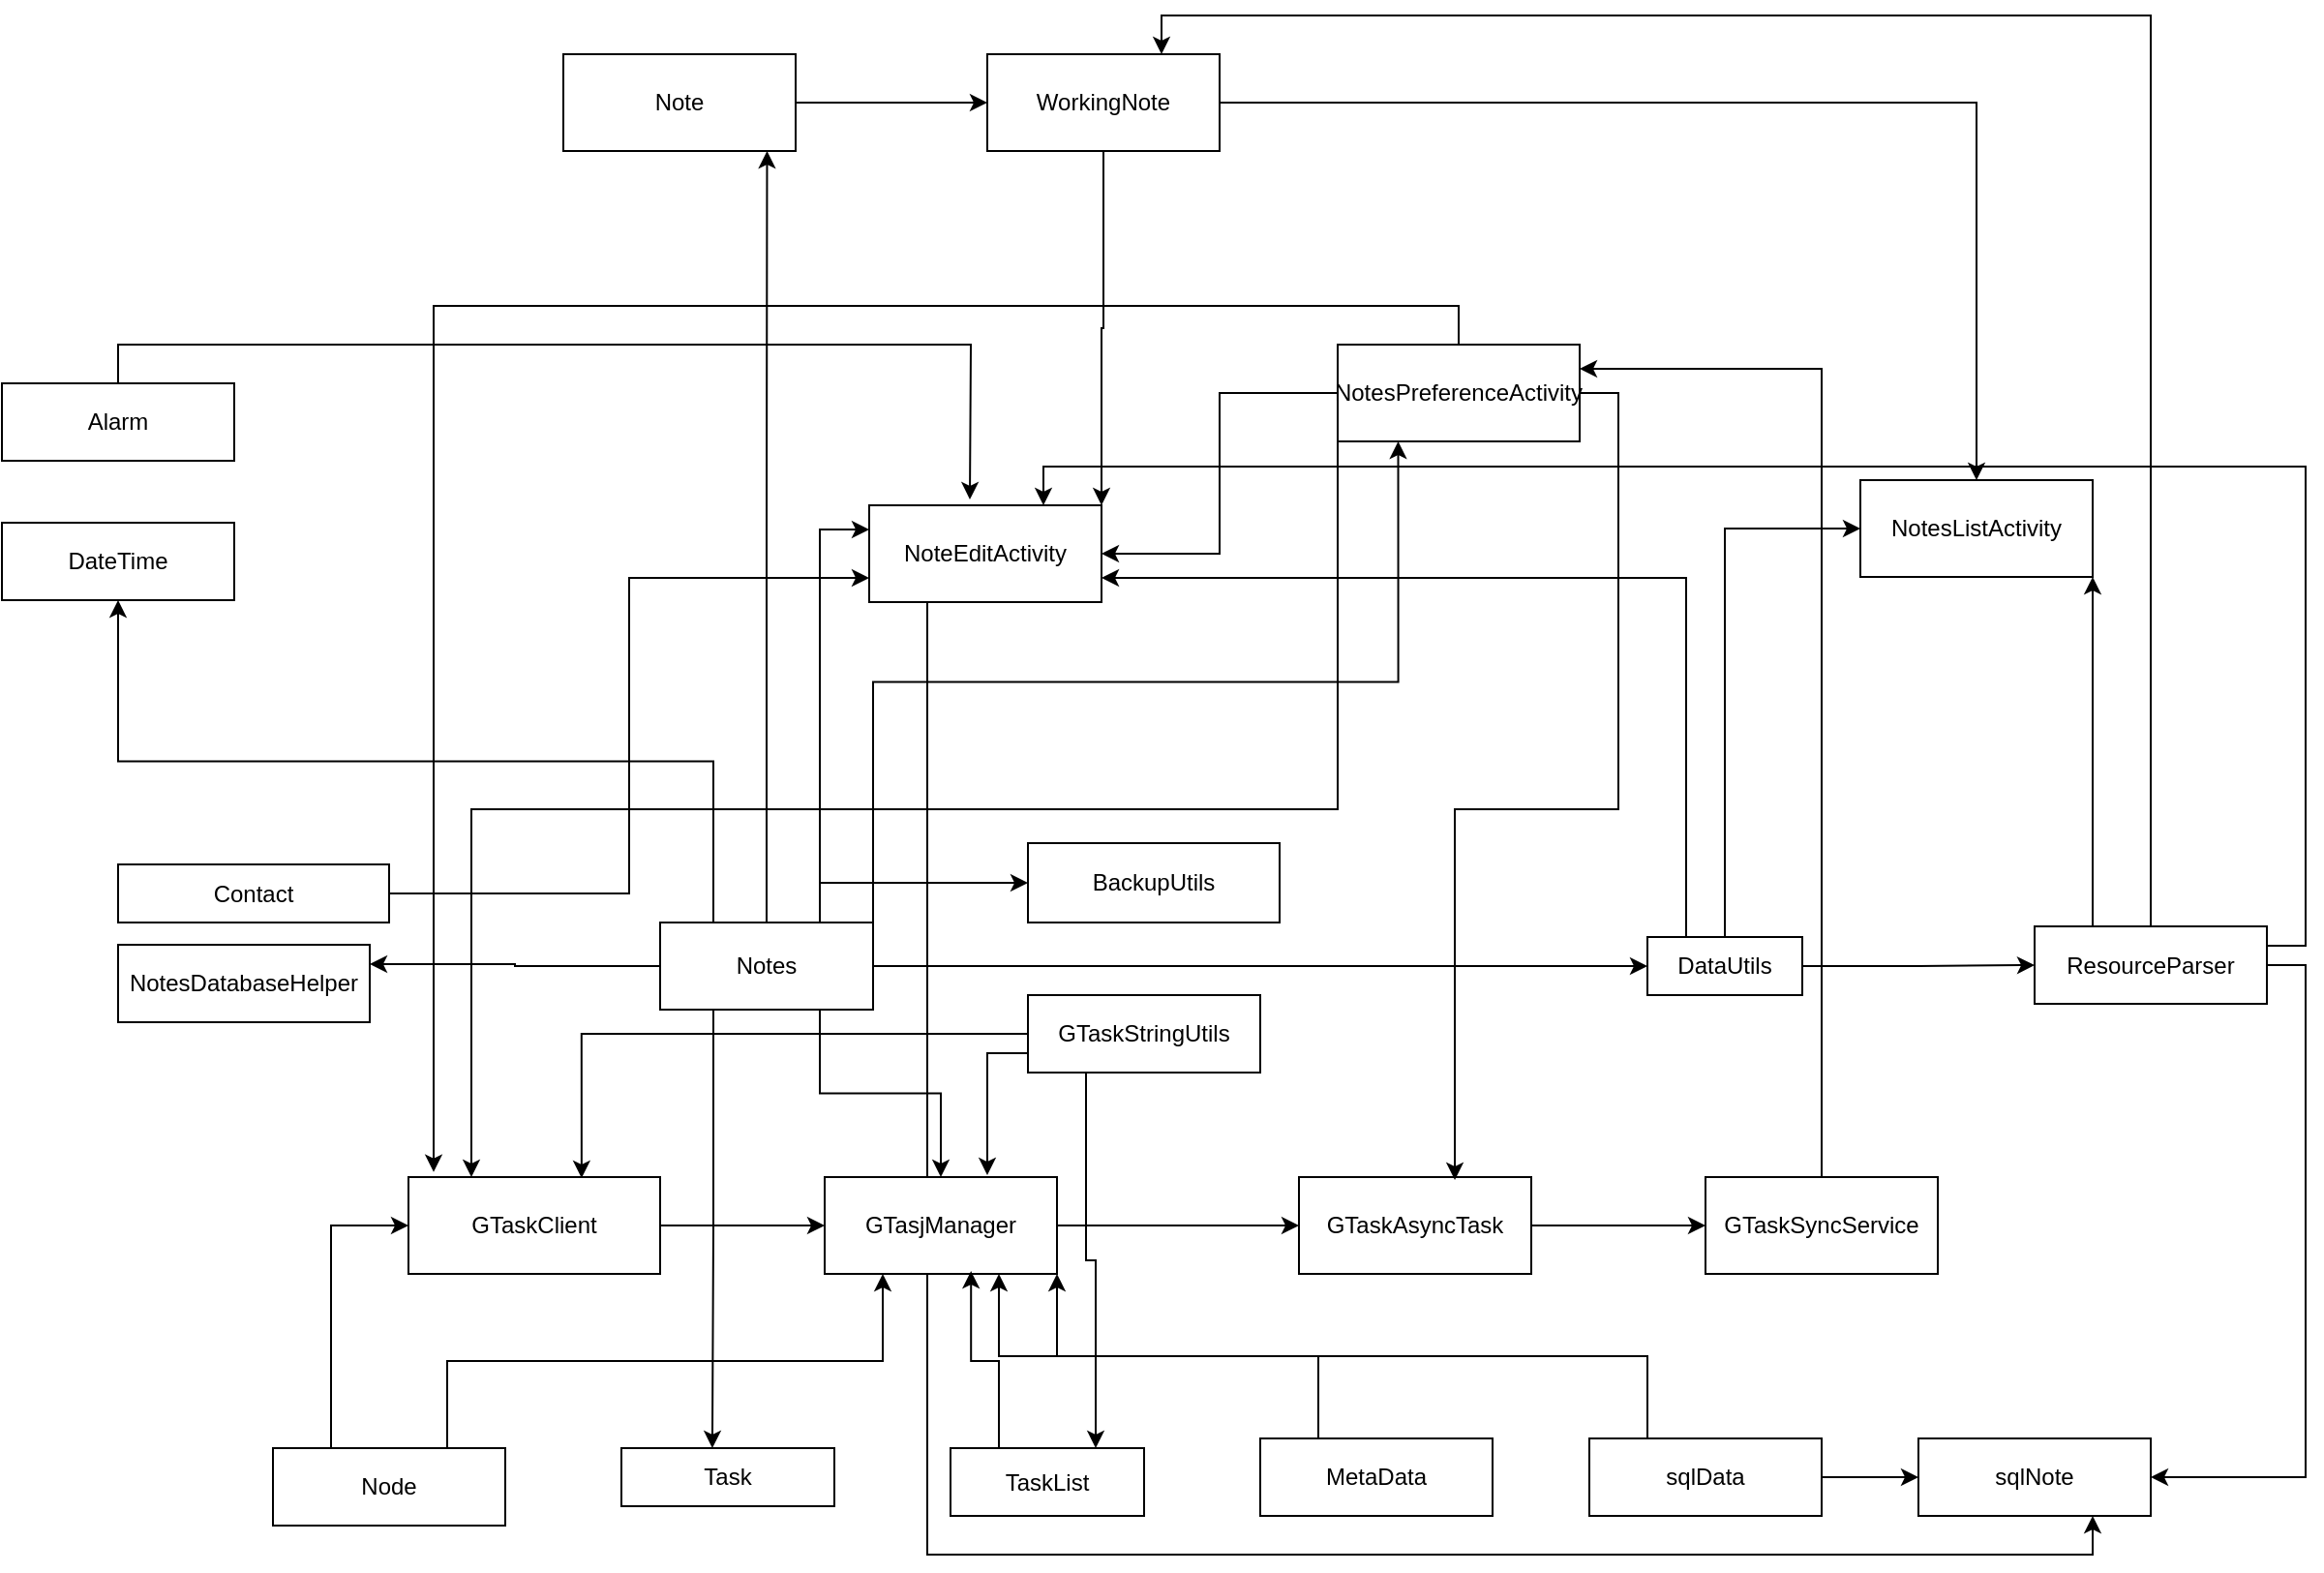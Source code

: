 <mxfile version="24.2.2" type="github">
  <diagram name="Page-1" id="e7e014a7-5840-1c2e-5031-d8a46d1fe8dd">
    <mxGraphModel dx="2470" dy="1615" grid="1" gridSize="10" guides="1" tooltips="1" connect="1" arrows="1" fold="1" page="1" pageScale="1" pageWidth="1169" pageHeight="826" background="none" math="0" shadow="0">
      <root>
        <mxCell id="0" />
        <mxCell id="1" parent="0" />
        <mxCell id="LxAjSilcedoxKvx_5Ozk-46" value="" style="edgeStyle=orthogonalEdgeStyle;rounded=0;orthogonalLoop=1;jettySize=auto;html=1;" edge="1" parent="1" source="LxAjSilcedoxKvx_5Ozk-41" target="LxAjSilcedoxKvx_5Ozk-45">
          <mxGeometry relative="1" as="geometry" />
        </mxCell>
        <mxCell id="LxAjSilcedoxKvx_5Ozk-41" value="Note" style="rounded=0;whiteSpace=wrap;html=1;" vertex="1" parent="1">
          <mxGeometry x="180" y="-150" width="120" height="50" as="geometry" />
        </mxCell>
        <mxCell id="LxAjSilcedoxKvx_5Ozk-48" value="" style="edgeStyle=orthogonalEdgeStyle;rounded=0;orthogonalLoop=1;jettySize=auto;html=1;" edge="1" parent="1" source="LxAjSilcedoxKvx_5Ozk-45" target="LxAjSilcedoxKvx_5Ozk-47">
          <mxGeometry relative="1" as="geometry" />
        </mxCell>
        <mxCell id="LxAjSilcedoxKvx_5Ozk-136" style="edgeStyle=orthogonalEdgeStyle;rounded=0;orthogonalLoop=1;jettySize=auto;html=1;exitX=0.5;exitY=1;exitDx=0;exitDy=0;entryX=1;entryY=0;entryDx=0;entryDy=0;" edge="1" parent="1" source="LxAjSilcedoxKvx_5Ozk-45" target="LxAjSilcedoxKvx_5Ozk-52">
          <mxGeometry relative="1" as="geometry" />
        </mxCell>
        <mxCell id="LxAjSilcedoxKvx_5Ozk-45" value="WorkingNote" style="whiteSpace=wrap;html=1;rounded=0;" vertex="1" parent="1">
          <mxGeometry x="399" y="-150" width="120" height="50" as="geometry" />
        </mxCell>
        <mxCell id="LxAjSilcedoxKvx_5Ozk-47" value="NotesListActivity" style="whiteSpace=wrap;html=1;rounded=0;" vertex="1" parent="1">
          <mxGeometry x="850" y="70" width="120" height="50" as="geometry" />
        </mxCell>
        <mxCell id="LxAjSilcedoxKvx_5Ozk-141" style="edgeStyle=orthogonalEdgeStyle;rounded=0;orthogonalLoop=1;jettySize=auto;html=1;exitX=0.25;exitY=1;exitDx=0;exitDy=0;entryX=0.75;entryY=1;entryDx=0;entryDy=0;" edge="1" parent="1" source="LxAjSilcedoxKvx_5Ozk-52" target="LxAjSilcedoxKvx_5Ozk-78">
          <mxGeometry relative="1" as="geometry" />
        </mxCell>
        <mxCell id="LxAjSilcedoxKvx_5Ozk-52" value="NoteEditActivity" style="rounded=0;whiteSpace=wrap;html=1;strokeColor=default;align=center;verticalAlign=middle;fontFamily=Helvetica;fontSize=12;fontColor=default;fillColor=default;" vertex="1" parent="1">
          <mxGeometry x="338" y="83" width="120" height="50" as="geometry" />
        </mxCell>
        <mxCell id="LxAjSilcedoxKvx_5Ozk-131" style="edgeStyle=orthogonalEdgeStyle;rounded=0;orthogonalLoop=1;jettySize=auto;html=1;exitX=0.5;exitY=0;exitDx=0;exitDy=0;" edge="1" parent="1" source="LxAjSilcedoxKvx_5Ozk-53">
          <mxGeometry relative="1" as="geometry">
            <mxPoint x="390" y="80" as="targetPoint" />
          </mxGeometry>
        </mxCell>
        <mxCell id="LxAjSilcedoxKvx_5Ozk-53" value="Alarm" style="rounded=0;whiteSpace=wrap;html=1;strokeColor=default;align=center;verticalAlign=middle;fontFamily=Helvetica;fontSize=12;fontColor=default;fillColor=default;" vertex="1" parent="1">
          <mxGeometry x="-110" y="20" width="120" height="40" as="geometry" />
        </mxCell>
        <mxCell id="LxAjSilcedoxKvx_5Ozk-90" style="edgeStyle=orthogonalEdgeStyle;rounded=0;orthogonalLoop=1;jettySize=auto;html=1;exitX=0.25;exitY=0;exitDx=0;exitDy=0;entryX=0.5;entryY=1;entryDx=0;entryDy=0;" edge="1" parent="1" source="LxAjSilcedoxKvx_5Ozk-55" target="LxAjSilcedoxKvx_5Ozk-63">
          <mxGeometry relative="1" as="geometry" />
        </mxCell>
        <mxCell id="LxAjSilcedoxKvx_5Ozk-92" style="edgeStyle=orthogonalEdgeStyle;rounded=0;orthogonalLoop=1;jettySize=auto;html=1;exitX=0.75;exitY=0;exitDx=0;exitDy=0;entryX=0;entryY=0.5;entryDx=0;entryDy=0;" edge="1" parent="1" source="LxAjSilcedoxKvx_5Ozk-55" target="LxAjSilcedoxKvx_5Ozk-59">
          <mxGeometry relative="1" as="geometry" />
        </mxCell>
        <mxCell id="LxAjSilcedoxKvx_5Ozk-93" style="edgeStyle=orthogonalEdgeStyle;rounded=0;orthogonalLoop=1;jettySize=auto;html=1;exitX=1;exitY=0.5;exitDx=0;exitDy=0;entryX=0;entryY=0.5;entryDx=0;entryDy=0;" edge="1" parent="1" source="LxAjSilcedoxKvx_5Ozk-55" target="LxAjSilcedoxKvx_5Ozk-67">
          <mxGeometry relative="1" as="geometry" />
        </mxCell>
        <mxCell id="LxAjSilcedoxKvx_5Ozk-101" style="edgeStyle=orthogonalEdgeStyle;rounded=0;orthogonalLoop=1;jettySize=auto;html=1;exitX=0;exitY=0.5;exitDx=0;exitDy=0;entryX=1;entryY=0.25;entryDx=0;entryDy=0;" edge="1" parent="1" source="LxAjSilcedoxKvx_5Ozk-55" target="LxAjSilcedoxKvx_5Ozk-61">
          <mxGeometry relative="1" as="geometry" />
        </mxCell>
        <mxCell id="LxAjSilcedoxKvx_5Ozk-106" style="edgeStyle=orthogonalEdgeStyle;rounded=0;orthogonalLoop=1;jettySize=auto;html=1;exitX=0.75;exitY=1;exitDx=0;exitDy=0;entryX=0.5;entryY=0;entryDx=0;entryDy=0;" edge="1" parent="1" source="LxAjSilcedoxKvx_5Ozk-55" target="LxAjSilcedoxKvx_5Ozk-70">
          <mxGeometry relative="1" as="geometry" />
        </mxCell>
        <mxCell id="LxAjSilcedoxKvx_5Ozk-123" style="edgeStyle=orthogonalEdgeStyle;rounded=0;orthogonalLoop=1;jettySize=auto;html=1;exitX=1;exitY=0;exitDx=0;exitDy=0;entryX=0.25;entryY=1;entryDx=0;entryDy=0;" edge="1" parent="1" source="LxAjSilcedoxKvx_5Ozk-55" target="LxAjSilcedoxKvx_5Ozk-66">
          <mxGeometry relative="1" as="geometry" />
        </mxCell>
        <mxCell id="LxAjSilcedoxKvx_5Ozk-137" style="edgeStyle=orthogonalEdgeStyle;rounded=0;orthogonalLoop=1;jettySize=auto;html=1;exitX=0.75;exitY=0;exitDx=0;exitDy=0;entryX=0;entryY=0.25;entryDx=0;entryDy=0;" edge="1" parent="1" source="LxAjSilcedoxKvx_5Ozk-55" target="LxAjSilcedoxKvx_5Ozk-52">
          <mxGeometry relative="1" as="geometry" />
        </mxCell>
        <mxCell id="LxAjSilcedoxKvx_5Ozk-55" value="Notes" style="rounded=0;whiteSpace=wrap;html=1;strokeColor=default;align=center;verticalAlign=middle;fontFamily=Helvetica;fontSize=12;fontColor=default;fillColor=default;" vertex="1" parent="1">
          <mxGeometry x="230" y="298.5" width="110" height="45" as="geometry" />
        </mxCell>
        <mxCell id="LxAjSilcedoxKvx_5Ozk-59" value="BackupUtils" style="whiteSpace=wrap;html=1;rounded=0;" vertex="1" parent="1">
          <mxGeometry x="420" y="257.5" width="130" height="41" as="geometry" />
        </mxCell>
        <mxCell id="LxAjSilcedoxKvx_5Ozk-61" value="NotesDatabaseHelper" style="whiteSpace=wrap;html=1;rounded=0;" vertex="1" parent="1">
          <mxGeometry x="-50" y="310" width="130" height="40" as="geometry" />
        </mxCell>
        <mxCell id="LxAjSilcedoxKvx_5Ozk-63" value="DateTime" style="rounded=0;whiteSpace=wrap;html=1;" vertex="1" parent="1">
          <mxGeometry x="-110" y="92" width="120" height="40" as="geometry" />
        </mxCell>
        <mxCell id="LxAjSilcedoxKvx_5Ozk-116" style="edgeStyle=orthogonalEdgeStyle;rounded=0;orthogonalLoop=1;jettySize=auto;html=1;exitX=0.25;exitY=1;exitDx=0;exitDy=0;entryX=0.75;entryY=0;entryDx=0;entryDy=0;" edge="1" parent="1" source="LxAjSilcedoxKvx_5Ozk-65" target="LxAjSilcedoxKvx_5Ozk-75">
          <mxGeometry relative="1" as="geometry" />
        </mxCell>
        <mxCell id="LxAjSilcedoxKvx_5Ozk-65" value="GTaskStringUtils" style="rounded=0;whiteSpace=wrap;html=1;" vertex="1" parent="1">
          <mxGeometry x="420" y="336" width="120" height="40" as="geometry" />
        </mxCell>
        <mxCell id="LxAjSilcedoxKvx_5Ozk-79" style="edgeStyle=orthogonalEdgeStyle;rounded=0;orthogonalLoop=1;jettySize=auto;html=1;entryX=1;entryY=0.5;entryDx=0;entryDy=0;" edge="1" parent="1" source="LxAjSilcedoxKvx_5Ozk-66" target="LxAjSilcedoxKvx_5Ozk-52">
          <mxGeometry relative="1" as="geometry" />
        </mxCell>
        <mxCell id="LxAjSilcedoxKvx_5Ozk-134" style="edgeStyle=orthogonalEdgeStyle;rounded=0;orthogonalLoop=1;jettySize=auto;html=1;exitX=0;exitY=1;exitDx=0;exitDy=0;entryX=0.25;entryY=0;entryDx=0;entryDy=0;" edge="1" parent="1" source="LxAjSilcedoxKvx_5Ozk-66" target="LxAjSilcedoxKvx_5Ozk-69">
          <mxGeometry relative="1" as="geometry" />
        </mxCell>
        <mxCell id="LxAjSilcedoxKvx_5Ozk-66" value="NotesPreferenceActivity" style="rounded=0;whiteSpace=wrap;html=1;" vertex="1" parent="1">
          <mxGeometry x="580" width="125" height="50" as="geometry" />
        </mxCell>
        <mxCell id="LxAjSilcedoxKvx_5Ozk-94" style="edgeStyle=orthogonalEdgeStyle;rounded=0;orthogonalLoop=1;jettySize=auto;html=1;exitX=1;exitY=0.5;exitDx=0;exitDy=0;entryX=0;entryY=0.5;entryDx=0;entryDy=0;" edge="1" parent="1" source="LxAjSilcedoxKvx_5Ozk-67" target="LxAjSilcedoxKvx_5Ozk-68">
          <mxGeometry relative="1" as="geometry" />
        </mxCell>
        <mxCell id="LxAjSilcedoxKvx_5Ozk-130" style="edgeStyle=orthogonalEdgeStyle;rounded=0;orthogonalLoop=1;jettySize=auto;html=1;exitX=0.5;exitY=0;exitDx=0;exitDy=0;entryX=0;entryY=0.5;entryDx=0;entryDy=0;" edge="1" parent="1" source="LxAjSilcedoxKvx_5Ozk-67" target="LxAjSilcedoxKvx_5Ozk-47">
          <mxGeometry relative="1" as="geometry" />
        </mxCell>
        <mxCell id="LxAjSilcedoxKvx_5Ozk-138" style="edgeStyle=orthogonalEdgeStyle;rounded=0;orthogonalLoop=1;jettySize=auto;html=1;exitX=0.25;exitY=0;exitDx=0;exitDy=0;entryX=1;entryY=0.75;entryDx=0;entryDy=0;" edge="1" parent="1" source="LxAjSilcedoxKvx_5Ozk-67" target="LxAjSilcedoxKvx_5Ozk-52">
          <mxGeometry relative="1" as="geometry" />
        </mxCell>
        <mxCell id="LxAjSilcedoxKvx_5Ozk-67" value="DataUtils" style="rounded=0;whiteSpace=wrap;html=1;" vertex="1" parent="1">
          <mxGeometry x="740" y="306" width="80" height="30" as="geometry" />
        </mxCell>
        <mxCell id="LxAjSilcedoxKvx_5Ozk-96" style="edgeStyle=orthogonalEdgeStyle;rounded=0;orthogonalLoop=1;jettySize=auto;html=1;exitX=0.5;exitY=0;exitDx=0;exitDy=0;entryX=0.75;entryY=0;entryDx=0;entryDy=0;" edge="1" parent="1" source="LxAjSilcedoxKvx_5Ozk-68" target="LxAjSilcedoxKvx_5Ozk-45">
          <mxGeometry relative="1" as="geometry" />
        </mxCell>
        <mxCell id="LxAjSilcedoxKvx_5Ozk-120" style="edgeStyle=orthogonalEdgeStyle;rounded=0;orthogonalLoop=1;jettySize=auto;html=1;exitX=1;exitY=0.5;exitDx=0;exitDy=0;entryX=1;entryY=0.5;entryDx=0;entryDy=0;" edge="1" parent="1" source="LxAjSilcedoxKvx_5Ozk-68" target="LxAjSilcedoxKvx_5Ozk-78">
          <mxGeometry relative="1" as="geometry" />
        </mxCell>
        <mxCell id="LxAjSilcedoxKvx_5Ozk-129" style="edgeStyle=orthogonalEdgeStyle;rounded=0;orthogonalLoop=1;jettySize=auto;html=1;exitX=0.25;exitY=0;exitDx=0;exitDy=0;entryX=1;entryY=1;entryDx=0;entryDy=0;" edge="1" parent="1" source="LxAjSilcedoxKvx_5Ozk-68" target="LxAjSilcedoxKvx_5Ozk-47">
          <mxGeometry relative="1" as="geometry" />
        </mxCell>
        <mxCell id="LxAjSilcedoxKvx_5Ozk-133" style="edgeStyle=orthogonalEdgeStyle;rounded=0;orthogonalLoop=1;jettySize=auto;html=1;exitX=1;exitY=0.25;exitDx=0;exitDy=0;entryX=0.75;entryY=0;entryDx=0;entryDy=0;" edge="1" parent="1" source="LxAjSilcedoxKvx_5Ozk-68" target="LxAjSilcedoxKvx_5Ozk-52">
          <mxGeometry relative="1" as="geometry" />
        </mxCell>
        <mxCell id="LxAjSilcedoxKvx_5Ozk-68" value="ResourceParser" style="rounded=0;whiteSpace=wrap;html=1;" vertex="1" parent="1">
          <mxGeometry x="940" y="300.5" width="120" height="40" as="geometry" />
        </mxCell>
        <mxCell id="LxAjSilcedoxKvx_5Ozk-105" style="edgeStyle=orthogonalEdgeStyle;rounded=0;orthogonalLoop=1;jettySize=auto;html=1;entryX=0;entryY=0.5;entryDx=0;entryDy=0;" edge="1" parent="1" source="LxAjSilcedoxKvx_5Ozk-69" target="LxAjSilcedoxKvx_5Ozk-70">
          <mxGeometry relative="1" as="geometry" />
        </mxCell>
        <mxCell id="LxAjSilcedoxKvx_5Ozk-69" value="GTaskClient" style="rounded=0;whiteSpace=wrap;html=1;" vertex="1" parent="1">
          <mxGeometry x="100" y="430" width="130" height="50" as="geometry" />
        </mxCell>
        <mxCell id="LxAjSilcedoxKvx_5Ozk-126" style="edgeStyle=orthogonalEdgeStyle;rounded=0;orthogonalLoop=1;jettySize=auto;html=1;exitX=1;exitY=0.5;exitDx=0;exitDy=0;entryX=0;entryY=0.5;entryDx=0;entryDy=0;" edge="1" parent="1" source="LxAjSilcedoxKvx_5Ozk-70" target="LxAjSilcedoxKvx_5Ozk-71">
          <mxGeometry relative="1" as="geometry" />
        </mxCell>
        <mxCell id="LxAjSilcedoxKvx_5Ozk-70" value="GTasjManager" style="rounded=0;whiteSpace=wrap;html=1;" vertex="1" parent="1">
          <mxGeometry x="315" y="430" width="120" height="50" as="geometry" />
        </mxCell>
        <mxCell id="LxAjSilcedoxKvx_5Ozk-114" style="edgeStyle=orthogonalEdgeStyle;rounded=0;orthogonalLoop=1;jettySize=auto;html=1;entryX=0;entryY=0.5;entryDx=0;entryDy=0;" edge="1" parent="1" source="LxAjSilcedoxKvx_5Ozk-71" target="LxAjSilcedoxKvx_5Ozk-72">
          <mxGeometry relative="1" as="geometry" />
        </mxCell>
        <mxCell id="LxAjSilcedoxKvx_5Ozk-71" value="GTaskAsyncTask" style="rounded=0;whiteSpace=wrap;html=1;" vertex="1" parent="1">
          <mxGeometry x="560" y="430" width="120" height="50" as="geometry" />
        </mxCell>
        <mxCell id="LxAjSilcedoxKvx_5Ozk-125" style="edgeStyle=orthogonalEdgeStyle;rounded=0;orthogonalLoop=1;jettySize=auto;html=1;exitX=0.5;exitY=0;exitDx=0;exitDy=0;entryX=1;entryY=0.25;entryDx=0;entryDy=0;" edge="1" parent="1" source="LxAjSilcedoxKvx_5Ozk-72" target="LxAjSilcedoxKvx_5Ozk-66">
          <mxGeometry relative="1" as="geometry" />
        </mxCell>
        <mxCell id="LxAjSilcedoxKvx_5Ozk-72" value="GTaskSyncService" style="rounded=0;whiteSpace=wrap;html=1;" vertex="1" parent="1">
          <mxGeometry x="770" y="430" width="120" height="50" as="geometry" />
        </mxCell>
        <mxCell id="LxAjSilcedoxKvx_5Ozk-108" style="edgeStyle=orthogonalEdgeStyle;rounded=0;orthogonalLoop=1;jettySize=auto;html=1;exitX=0.75;exitY=0;exitDx=0;exitDy=0;entryX=0.25;entryY=1;entryDx=0;entryDy=0;" edge="1" parent="1" source="LxAjSilcedoxKvx_5Ozk-73" target="LxAjSilcedoxKvx_5Ozk-70">
          <mxGeometry relative="1" as="geometry" />
        </mxCell>
        <mxCell id="LxAjSilcedoxKvx_5Ozk-118" style="edgeStyle=orthogonalEdgeStyle;rounded=0;orthogonalLoop=1;jettySize=auto;html=1;exitX=0.25;exitY=0;exitDx=0;exitDy=0;entryX=0;entryY=0.5;entryDx=0;entryDy=0;" edge="1" parent="1" source="LxAjSilcedoxKvx_5Ozk-73" target="LxAjSilcedoxKvx_5Ozk-69">
          <mxGeometry relative="1" as="geometry" />
        </mxCell>
        <mxCell id="LxAjSilcedoxKvx_5Ozk-73" value="Node" style="rounded=0;whiteSpace=wrap;html=1;" vertex="1" parent="1">
          <mxGeometry x="30" y="570" width="120" height="40" as="geometry" />
        </mxCell>
        <mxCell id="LxAjSilcedoxKvx_5Ozk-74" value="Task" style="rounded=0;whiteSpace=wrap;html=1;" vertex="1" parent="1">
          <mxGeometry x="210" y="570" width="110" height="30" as="geometry" />
        </mxCell>
        <mxCell id="LxAjSilcedoxKvx_5Ozk-75" value="TaskList" style="rounded=0;whiteSpace=wrap;html=1;" vertex="1" parent="1">
          <mxGeometry x="380" y="570" width="100" height="35" as="geometry" />
        </mxCell>
        <mxCell id="LxAjSilcedoxKvx_5Ozk-111" style="edgeStyle=orthogonalEdgeStyle;rounded=0;orthogonalLoop=1;jettySize=auto;html=1;exitX=0.25;exitY=0;exitDx=0;exitDy=0;entryX=0.75;entryY=1;entryDx=0;entryDy=0;" edge="1" parent="1" source="LxAjSilcedoxKvx_5Ozk-76" target="LxAjSilcedoxKvx_5Ozk-70">
          <mxGeometry relative="1" as="geometry" />
        </mxCell>
        <mxCell id="LxAjSilcedoxKvx_5Ozk-76" value="MetaData" style="rounded=0;whiteSpace=wrap;html=1;" vertex="1" parent="1">
          <mxGeometry x="540" y="565" width="120" height="40" as="geometry" />
        </mxCell>
        <mxCell id="LxAjSilcedoxKvx_5Ozk-112" style="edgeStyle=orthogonalEdgeStyle;rounded=0;orthogonalLoop=1;jettySize=auto;html=1;exitX=0.25;exitY=0;exitDx=0;exitDy=0;entryX=1;entryY=1;entryDx=0;entryDy=0;" edge="1" parent="1" source="LxAjSilcedoxKvx_5Ozk-77" target="LxAjSilcedoxKvx_5Ozk-70">
          <mxGeometry relative="1" as="geometry" />
        </mxCell>
        <mxCell id="LxAjSilcedoxKvx_5Ozk-115" style="edgeStyle=orthogonalEdgeStyle;rounded=0;orthogonalLoop=1;jettySize=auto;html=1;exitX=1;exitY=0.5;exitDx=0;exitDy=0;entryX=0;entryY=0.5;entryDx=0;entryDy=0;" edge="1" parent="1" source="LxAjSilcedoxKvx_5Ozk-77" target="LxAjSilcedoxKvx_5Ozk-78">
          <mxGeometry relative="1" as="geometry" />
        </mxCell>
        <mxCell id="LxAjSilcedoxKvx_5Ozk-77" value="sqlData" style="rounded=0;whiteSpace=wrap;html=1;" vertex="1" parent="1">
          <mxGeometry x="710" y="565" width="120" height="40" as="geometry" />
        </mxCell>
        <mxCell id="LxAjSilcedoxKvx_5Ozk-78" value="sqlNote" style="rounded=0;whiteSpace=wrap;html=1;" vertex="1" parent="1">
          <mxGeometry x="880" y="565" width="120" height="40" as="geometry" />
        </mxCell>
        <mxCell id="LxAjSilcedoxKvx_5Ozk-89" style="edgeStyle=orthogonalEdgeStyle;rounded=0;orthogonalLoop=1;jettySize=auto;html=1;exitX=1;exitY=0.5;exitDx=0;exitDy=0;entryX=0;entryY=0.75;entryDx=0;entryDy=0;" edge="1" parent="1" source="LxAjSilcedoxKvx_5Ozk-80" target="LxAjSilcedoxKvx_5Ozk-52">
          <mxGeometry relative="1" as="geometry" />
        </mxCell>
        <mxCell id="LxAjSilcedoxKvx_5Ozk-80" value="Contact" style="rounded=0;whiteSpace=wrap;html=1;strokeColor=default;align=center;verticalAlign=middle;fontFamily=Helvetica;fontSize=12;fontColor=default;fillColor=default;" vertex="1" parent="1">
          <mxGeometry x="-50" y="268.5" width="140" height="30" as="geometry" />
        </mxCell>
        <mxCell id="LxAjSilcedoxKvx_5Ozk-104" style="edgeStyle=orthogonalEdgeStyle;rounded=0;orthogonalLoop=1;jettySize=auto;html=1;exitX=0;exitY=0.5;exitDx=0;exitDy=0;entryX=0.688;entryY=0.01;entryDx=0;entryDy=0;entryPerimeter=0;" edge="1" parent="1" source="LxAjSilcedoxKvx_5Ozk-65" target="LxAjSilcedoxKvx_5Ozk-69">
          <mxGeometry relative="1" as="geometry" />
        </mxCell>
        <mxCell id="LxAjSilcedoxKvx_5Ozk-107" style="edgeStyle=orthogonalEdgeStyle;rounded=0;orthogonalLoop=1;jettySize=auto;html=1;exitX=0;exitY=0.75;exitDx=0;exitDy=0;entryX=0.7;entryY=-0.02;entryDx=0;entryDy=0;entryPerimeter=0;" edge="1" parent="1" source="LxAjSilcedoxKvx_5Ozk-65" target="LxAjSilcedoxKvx_5Ozk-70">
          <mxGeometry relative="1" as="geometry" />
        </mxCell>
        <mxCell id="LxAjSilcedoxKvx_5Ozk-119" style="edgeStyle=orthogonalEdgeStyle;rounded=0;orthogonalLoop=1;jettySize=auto;html=1;exitX=0.25;exitY=1;exitDx=0;exitDy=0;entryX=0.427;entryY=0;entryDx=0;entryDy=0;entryPerimeter=0;" edge="1" parent="1" source="LxAjSilcedoxKvx_5Ozk-55" target="LxAjSilcedoxKvx_5Ozk-74">
          <mxGeometry relative="1" as="geometry" />
        </mxCell>
        <mxCell id="LxAjSilcedoxKvx_5Ozk-122" style="edgeStyle=orthogonalEdgeStyle;rounded=0;orthogonalLoop=1;jettySize=auto;html=1;exitX=1;exitY=0.5;exitDx=0;exitDy=0;entryX=0.671;entryY=0.03;entryDx=0;entryDy=0;entryPerimeter=0;" edge="1" parent="1" source="LxAjSilcedoxKvx_5Ozk-66" target="LxAjSilcedoxKvx_5Ozk-71">
          <mxGeometry relative="1" as="geometry" />
        </mxCell>
        <mxCell id="LxAjSilcedoxKvx_5Ozk-132" style="edgeStyle=orthogonalEdgeStyle;rounded=0;orthogonalLoop=1;jettySize=auto;html=1;exitX=0.5;exitY=0;exitDx=0;exitDy=0;entryX=0.1;entryY=-0.053;entryDx=0;entryDy=0;entryPerimeter=0;" edge="1" parent="1" source="LxAjSilcedoxKvx_5Ozk-66" target="LxAjSilcedoxKvx_5Ozk-69">
          <mxGeometry relative="1" as="geometry" />
        </mxCell>
        <mxCell id="LxAjSilcedoxKvx_5Ozk-135" style="edgeStyle=orthogonalEdgeStyle;rounded=0;orthogonalLoop=1;jettySize=auto;html=1;exitX=0.5;exitY=0;exitDx=0;exitDy=0;entryX=0.877;entryY=1;entryDx=0;entryDy=0;entryPerimeter=0;" edge="1" parent="1" source="LxAjSilcedoxKvx_5Ozk-55" target="LxAjSilcedoxKvx_5Ozk-41">
          <mxGeometry relative="1" as="geometry" />
        </mxCell>
        <mxCell id="LxAjSilcedoxKvx_5Ozk-142" style="edgeStyle=orthogonalEdgeStyle;rounded=0;orthogonalLoop=1;jettySize=auto;html=1;exitX=0.25;exitY=0;exitDx=0;exitDy=0;entryX=0.63;entryY=0.971;entryDx=0;entryDy=0;entryPerimeter=0;" edge="1" parent="1" source="LxAjSilcedoxKvx_5Ozk-75" target="LxAjSilcedoxKvx_5Ozk-70">
          <mxGeometry relative="1" as="geometry" />
        </mxCell>
      </root>
    </mxGraphModel>
  </diagram>
</mxfile>
